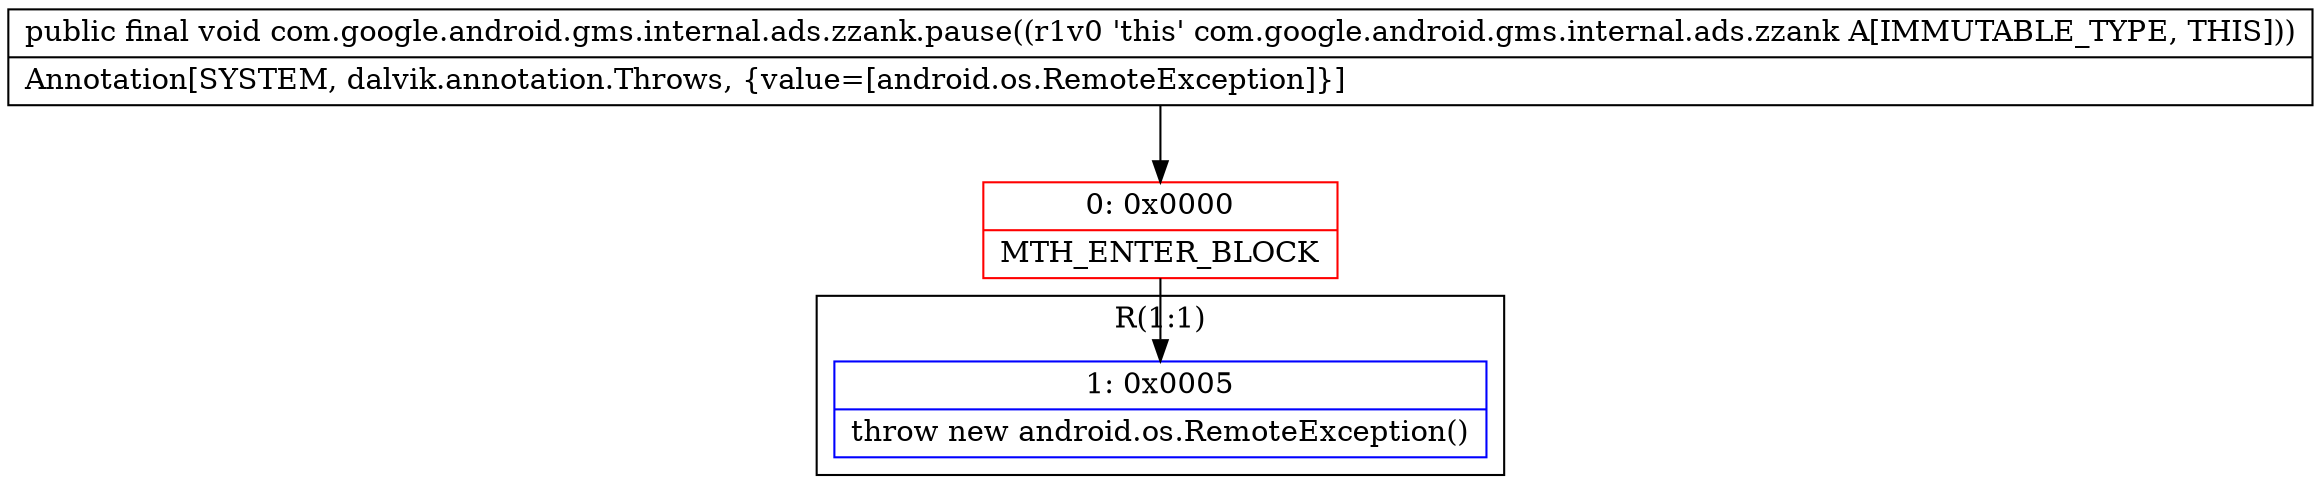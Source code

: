 digraph "CFG forcom.google.android.gms.internal.ads.zzank.pause()V" {
subgraph cluster_Region_624874344 {
label = "R(1:1)";
node [shape=record,color=blue];
Node_1 [shape=record,label="{1\:\ 0x0005|throw new android.os.RemoteException()\l}"];
}
Node_0 [shape=record,color=red,label="{0\:\ 0x0000|MTH_ENTER_BLOCK\l}"];
MethodNode[shape=record,label="{public final void com.google.android.gms.internal.ads.zzank.pause((r1v0 'this' com.google.android.gms.internal.ads.zzank A[IMMUTABLE_TYPE, THIS]))  | Annotation[SYSTEM, dalvik.annotation.Throws, \{value=[android.os.RemoteException]\}]\l}"];
MethodNode -> Node_0;
Node_0 -> Node_1;
}


